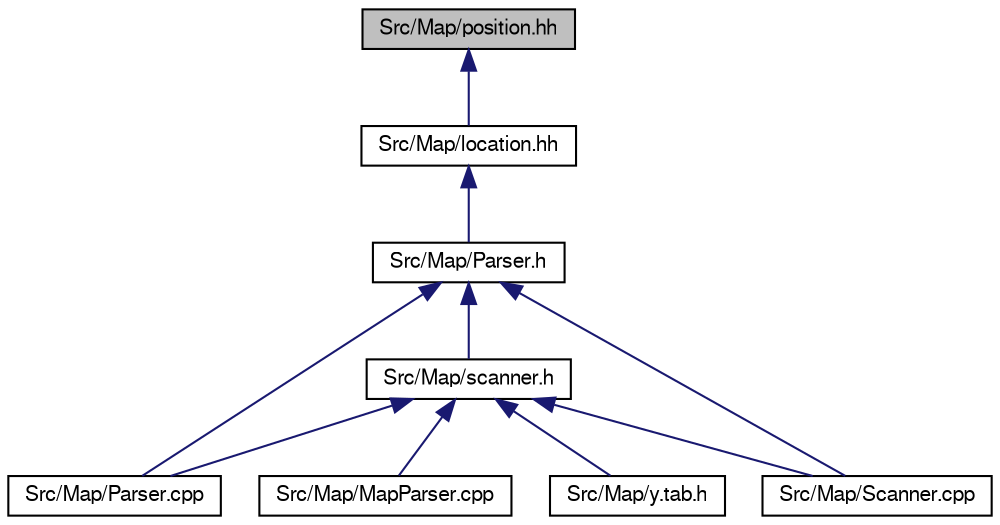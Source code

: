 digraph "Src/Map/position.hh"
{
  edge [fontname="FreeSans",fontsize="10",labelfontname="FreeSans",labelfontsize="10"];
  node [fontname="FreeSans",fontsize="10",shape=record];
  Node1 [label="Src/Map/position.hh",height=0.2,width=0.4,color="black", fillcolor="grey75", style="filled", fontcolor="black"];
  Node1 -> Node2 [dir="back",color="midnightblue",fontsize="10",style="solid",fontname="FreeSans"];
  Node2 [label="Src/Map/location.hh",height=0.2,width=0.4,color="black", fillcolor="white", style="filled",URL="$location_8hh.html",tooltip="Define the Map::location class. "];
  Node2 -> Node3 [dir="back",color="midnightblue",fontsize="10",style="solid",fontname="FreeSans"];
  Node3 [label="Src/Map/Parser.h",height=0.2,width=0.4,color="black", fillcolor="white", style="filled",URL="$_parser_8h_source.html"];
  Node3 -> Node4 [dir="back",color="midnightblue",fontsize="10",style="solid",fontname="FreeSans"];
  Node4 [label="Src/Map/scanner.h",height=0.2,width=0.4,color="black", fillcolor="white", style="filled",URL="$scanner_8h.html",tooltip="Contiene la declaración de un scanner flex con funcionalidades extra. "];
  Node4 -> Node5 [dir="back",color="midnightblue",fontsize="10",style="solid",fontname="FreeSans"];
  Node5 [label="Src/Map/MapParser.cpp",height=0.2,width=0.4,color="black", fillcolor="white", style="filled",URL="$_map_parser_8cpp.html",tooltip="Contiene la implementación de la clase que encapsula el parseo de mapas. "];
  Node4 -> Node6 [dir="back",color="midnightblue",fontsize="10",style="solid",fontname="FreeSans"];
  Node6 [label="Src/Map/Parser.cpp",height=0.2,width=0.4,color="black", fillcolor="white", style="filled",URL="$_parser_8cpp_source.html"];
  Node4 -> Node7 [dir="back",color="midnightblue",fontsize="10",style="solid",fontname="FreeSans"];
  Node7 [label="Src/Map/Scanner.cpp",height=0.2,width=0.4,color="black", fillcolor="white", style="filled",URL="$_scanner_8cpp_source.html"];
  Node4 -> Node8 [dir="back",color="midnightblue",fontsize="10",style="solid",fontname="FreeSans"];
  Node8 [label="Src/Map/y.tab.h",height=0.2,width=0.4,color="black", fillcolor="white", style="filled",URL="$y_8tab_8h.html",tooltip="Por si se hacen generaciones extandar hacemos una inclusión de Scanner.h. "];
  Node3 -> Node6 [dir="back",color="midnightblue",fontsize="10",style="solid",fontname="FreeSans"];
  Node3 -> Node7 [dir="back",color="midnightblue",fontsize="10",style="solid",fontname="FreeSans"];
}
